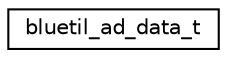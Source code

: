 digraph "Graphical Class Hierarchy"
{
 // LATEX_PDF_SIZE
  edge [fontname="Helvetica",fontsize="10",labelfontname="Helvetica",labelfontsize="10"];
  node [fontname="Helvetica",fontsize="10",shape=record];
  rankdir="LR";
  Node0 [label="bluetil_ad_data_t",height=0.2,width=0.4,color="black", fillcolor="white", style="filled",URL="$structbluetil__ad__data__t.html",tooltip="Struct used for returning the contents of a selected field."];
}
